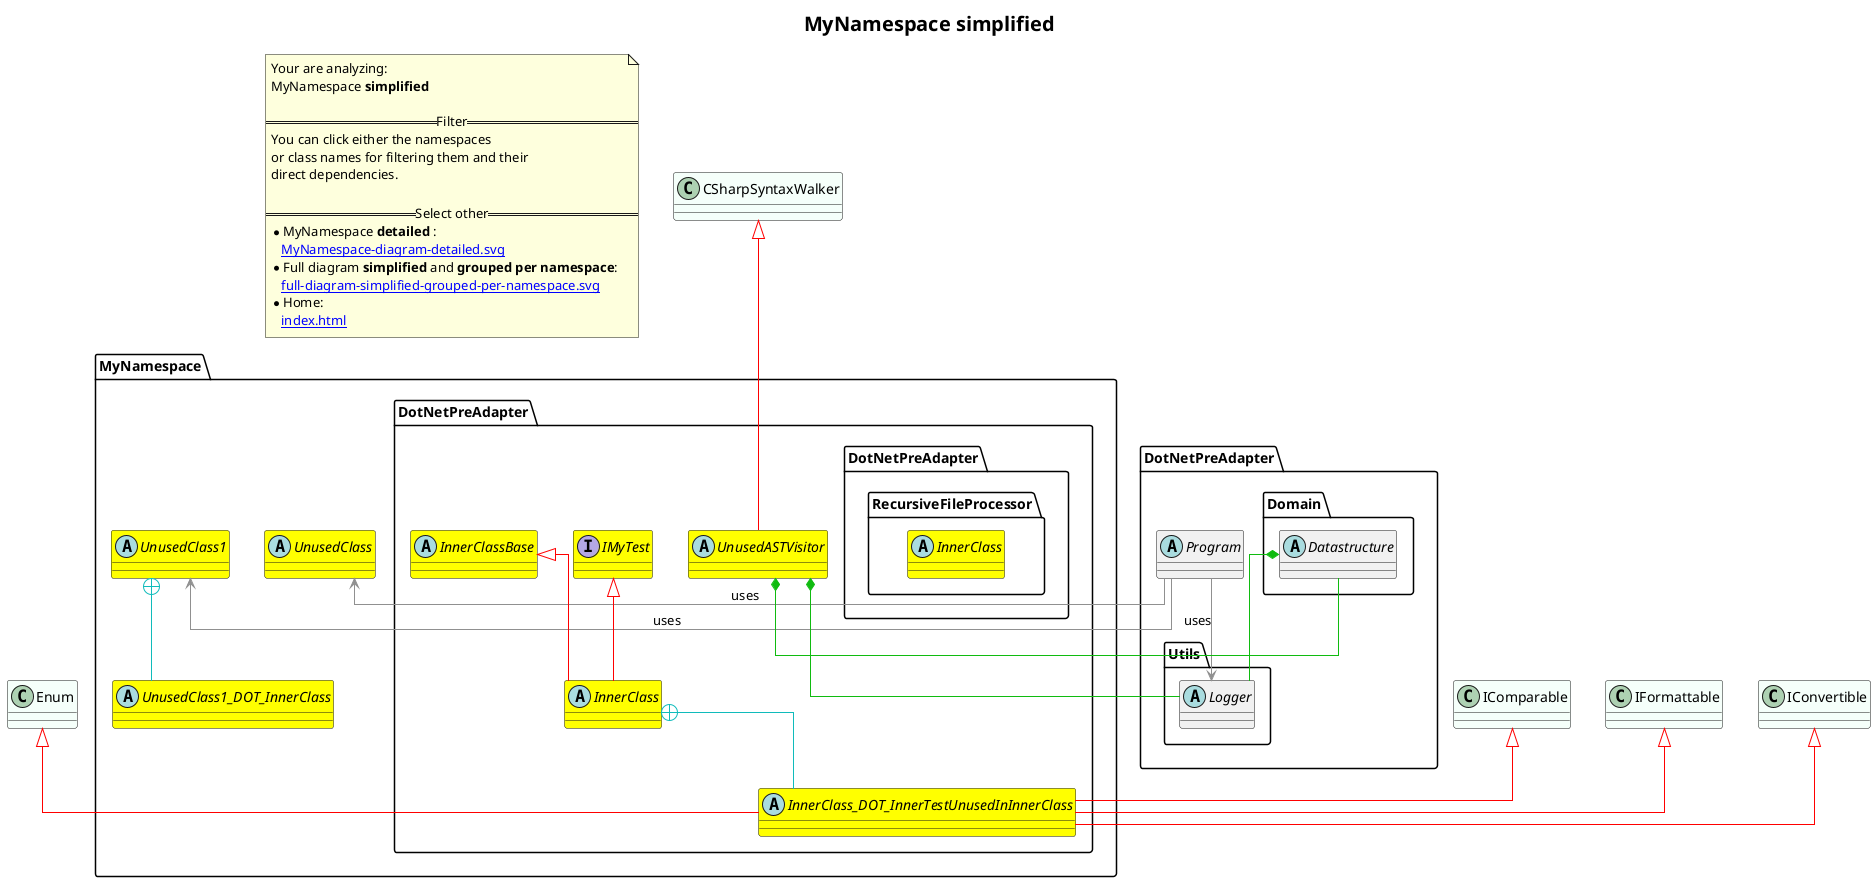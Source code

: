 @startuml
skinparam linetype ortho
title <size:20>MyNamespace **simplified** </size>
note "Your are analyzing:\nMyNamespace **simplified** \n\n==Filter==\nYou can click either the namespaces \nor class names for filtering them and their\ndirect dependencies.\n\n==Select other==\n* MyNamespace **detailed** :\n   [[MyNamespace-diagram-detailed.svg]]\n* Full diagram **simplified** and **grouped per namespace**:\n   [[full-diagram-simplified-grouped-per-namespace.svg]]\n* Home:\n   [[index.html]]" as FloatingNote
class Enum [[Enum-diagram-simplified.svg]] #MintCream {
}
class IComparable [[IComparable-diagram-simplified.svg]] #MintCream {
}
class IFormattable [[IFormattable-diagram-simplified.svg]] #MintCream {
}
class IConvertible [[IConvertible-diagram-simplified.svg]] #MintCream {
}
class CSharpSyntaxWalker [[CSharpSyntaxWalker-diagram-simplified.svg]] #MintCream {
}
abstract class DotNetPreAdapter.Program [[DotNetPreAdapter.Program-diagram-simplified.svg]]  {
}
  abstract class DotNetPreAdapter.Domain.Datastructure [[DotNetPreAdapter.Domain.Datastructure-diagram-simplified.svg]]  {
  }
  abstract class DotNetPreAdapter.Utils.Logger [[DotNetPreAdapter.Utils.Logger-diagram-simplified.svg]]  {
  }
abstract class MyNamespace.UnusedClass [[MyNamespace.UnusedClass-diagram-simplified.svg]] #yellow {
}
abstract class MyNamespace.UnusedClass1 [[MyNamespace.UnusedClass1-diagram-simplified.svg]] #yellow {
}
abstract class MyNamespace.UnusedClass1_DOT_InnerClass [[MyNamespace.UnusedClass1.InnerClass-diagram-simplified.svg]] #yellow {
}
  interface MyNamespace.DotNetPreAdapter.IMyTest [[MyNamespace.DotNetPreAdapter.IMyTest-diagram-simplified.svg]] #yellow {
  }
  abstract class MyNamespace.DotNetPreAdapter.InnerClassBase [[MyNamespace.DotNetPreAdapter.InnerClassBase-diagram-simplified.svg]] #yellow {
  }
  abstract class MyNamespace.DotNetPreAdapter.InnerClass [[MyNamespace.DotNetPreAdapter.InnerClass-diagram-simplified.svg]] #yellow {
  }
  abstract class MyNamespace.DotNetPreAdapter.InnerClass_DOT_InnerTestUnusedInInnerClass [[MyNamespace.DotNetPreAdapter.InnerClass.InnerTestUnusedInInnerClass-diagram-simplified.svg]] #yellow {
  }
  abstract class MyNamespace.DotNetPreAdapter.UnusedASTVisitor [[MyNamespace.DotNetPreAdapter.UnusedASTVisitor-diagram-simplified.svg]] #yellow {
  }
      abstract class MyNamespace.DotNetPreAdapter.DotNetPreAdapter.RecursiveFileProcessor.InnerClass [[MyNamespace.DotNetPreAdapter.DotNetPreAdapter.RecursiveFileProcessor.InnerClass-diagram-simplified.svg]] #yellow {
      }
 ' *************************************** 
 ' *************************************** 
 ' *************************************** 
' Class relations extracted from namespace:
' 
' Class relations extracted from namespace:
' DotNetPreAdapter
DotNetPreAdapter.Program -[#909090]-> MyNamespace.UnusedClass  : uses 
DotNetPreAdapter.Program -[#909090]-> MyNamespace.UnusedClass1  : uses 
DotNetPreAdapter.Program -[#909090]-> DotNetPreAdapter.Utils.Logger  : uses 
' Class relations extracted from namespace:
' DotNetPreAdapter.Domain
DotNetPreAdapter.Domain.Datastructure *-[#10BB10]- DotNetPreAdapter.Utils.Logger 
' Class relations extracted from namespace:
' DotNetPreAdapter.Utils
' Class relations extracted from namespace:
' MyNamespace
MyNamespace.UnusedClass1 +-[#10BBBB]- MyNamespace.UnusedClass1_DOT_InnerClass 
MyNamespace.UnusedClass1.InnerClass .[#6060BB].> MyNamespace.UnusedClass  : uses 
' Class relations extracted from namespace:
' MyNamespace.DotNetPreAdapter
MyNamespace.DotNetPreAdapter.InnerClassBase <|-[#red]- MyNamespace.DotNetPreAdapter.InnerClass
MyNamespace.DotNetPreAdapter.IMyTest <|-[#red]- MyNamespace.DotNetPreAdapter.InnerClass
MyNamespace.DotNetPreAdapter.InnerClass +-[#10BBBB]- MyNamespace.DotNetPreAdapter.InnerClass_DOT_InnerTestUnusedInInnerClass 
Enum <|-[#red]- MyNamespace.DotNetPreAdapter.InnerClass_DOT_InnerTestUnusedInInnerClass
IComparable <|-[#red]- MyNamespace.DotNetPreAdapter.InnerClass_DOT_InnerTestUnusedInInnerClass
IFormattable <|-[#red]- MyNamespace.DotNetPreAdapter.InnerClass_DOT_InnerTestUnusedInInnerClass
IConvertible <|-[#red]- MyNamespace.DotNetPreAdapter.InnerClass_DOT_InnerTestUnusedInInnerClass
CSharpSyntaxWalker <|-[#red]- MyNamespace.DotNetPreAdapter.UnusedASTVisitor
MyNamespace.DotNetPreAdapter.UnusedASTVisitor *-[#10BB10]- DotNetPreAdapter.Utils.Logger 
MyNamespace.DotNetPreAdapter.UnusedASTVisitor *-[#10BB10]- DotNetPreAdapter.Domain.Datastructure 
' Class relations extracted from namespace:
' MyNamespace.DotNetPreAdapter.DotNetPreAdapter.RecursiveFileProcessor
@enduml